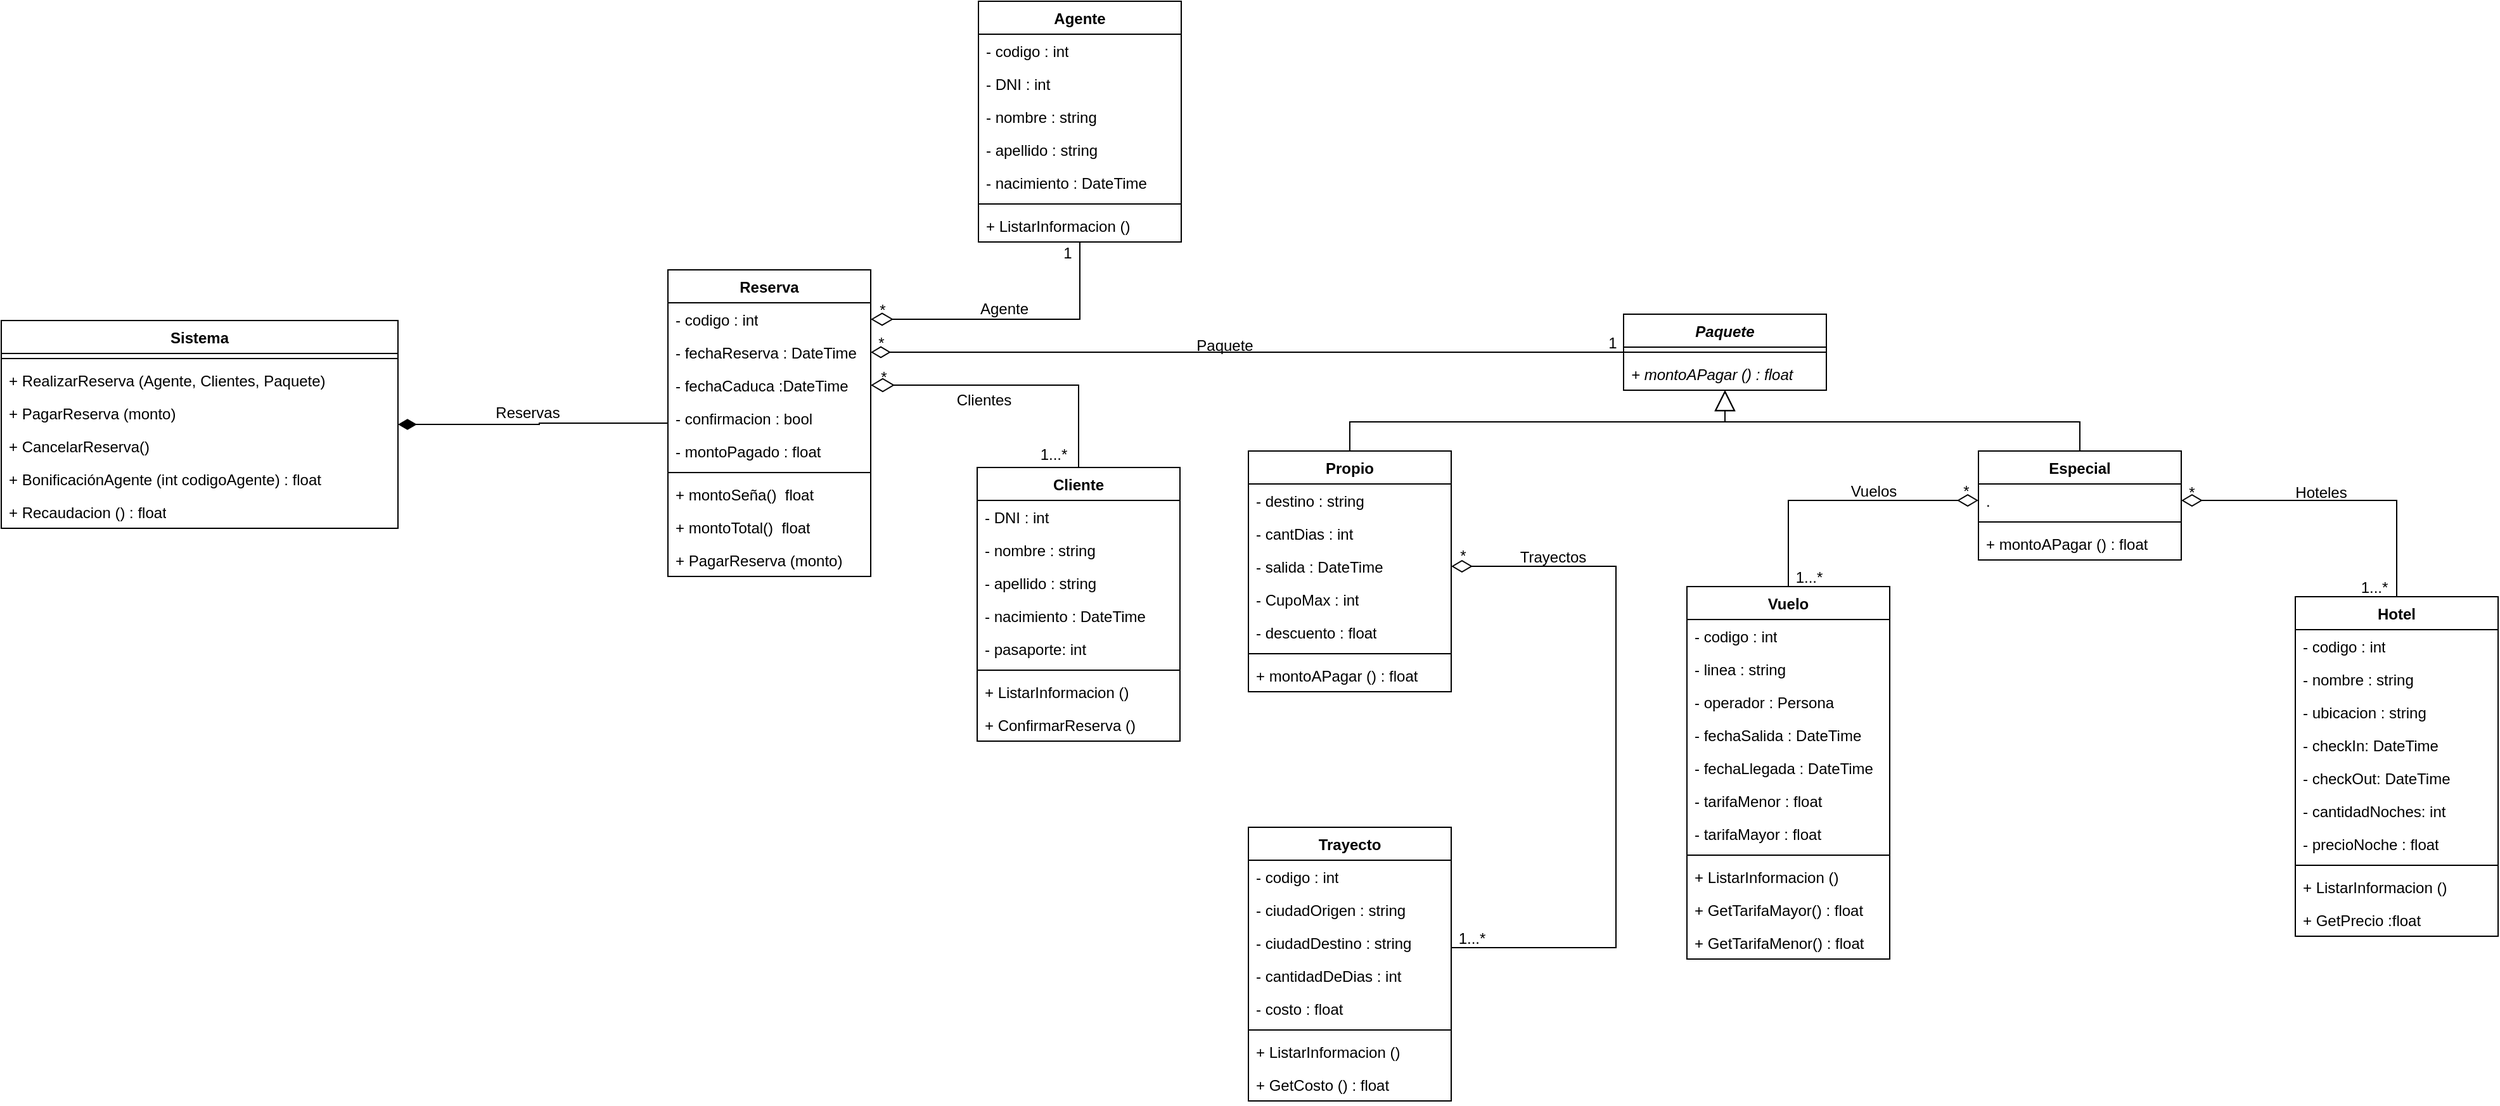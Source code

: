 <mxfile version="22.1.3" type="device">
  <diagram id="C5RBs43oDa-KdzZeNtuy" name="Page-1">
    <mxGraphModel dx="2306" dy="1499" grid="1" gridSize="10" guides="1" tooltips="1" connect="1" arrows="1" fold="1" page="1" pageScale="1" pageWidth="827" pageHeight="1169" math="0" shadow="0">
      <root>
        <mxCell id="WIyWlLk6GJQsqaUBKTNV-0" />
        <mxCell id="WIyWlLk6GJQsqaUBKTNV-1" parent="WIyWlLk6GJQsqaUBKTNV-0" />
        <mxCell id="ZArUKvTGSTp6H-v3MGU4-95" style="edgeStyle=orthogonalEdgeStyle;rounded=0;orthogonalLoop=1;jettySize=auto;html=1;endArrow=diamondThin;endFill=0;endSize=16;" edge="1" parent="WIyWlLk6GJQsqaUBKTNV-1" source="n1rpH-FLsGrh_rx_bgV1-5" target="ZArUKvTGSTp6H-v3MGU4-67">
          <mxGeometry relative="1" as="geometry" />
        </mxCell>
        <mxCell id="n1rpH-FLsGrh_rx_bgV1-5" value="Cliente" style="swimlane;fontStyle=1;align=center;verticalAlign=top;childLayout=stackLayout;horizontal=1;startSize=26;horizontalStack=0;resizeParent=1;resizeParentMax=0;resizeLast=0;collapsible=1;marginBottom=0;whiteSpace=wrap;html=1;" parent="WIyWlLk6GJQsqaUBKTNV-1" vertex="1">
          <mxGeometry x="-170" y="236" width="160" height="216" as="geometry" />
        </mxCell>
        <mxCell id="n1rpH-FLsGrh_rx_bgV1-6" value="- DNI : int" style="text;strokeColor=none;fillColor=none;align=left;verticalAlign=top;spacingLeft=4;spacingRight=4;overflow=hidden;rotatable=0;points=[[0,0.5],[1,0.5]];portConstraint=eastwest;whiteSpace=wrap;html=1;" parent="n1rpH-FLsGrh_rx_bgV1-5" vertex="1">
          <mxGeometry y="26" width="160" height="26" as="geometry" />
        </mxCell>
        <mxCell id="ZArUKvTGSTp6H-v3MGU4-33" value="- nombre : string" style="text;strokeColor=none;fillColor=none;align=left;verticalAlign=top;spacingLeft=4;spacingRight=4;overflow=hidden;rotatable=0;points=[[0,0.5],[1,0.5]];portConstraint=eastwest;whiteSpace=wrap;html=1;" vertex="1" parent="n1rpH-FLsGrh_rx_bgV1-5">
          <mxGeometry y="52" width="160" height="26" as="geometry" />
        </mxCell>
        <mxCell id="ZArUKvTGSTp6H-v3MGU4-32" value="- apellido : string" style="text;strokeColor=none;fillColor=none;align=left;verticalAlign=top;spacingLeft=4;spacingRight=4;overflow=hidden;rotatable=0;points=[[0,0.5],[1,0.5]];portConstraint=eastwest;whiteSpace=wrap;html=1;" vertex="1" parent="n1rpH-FLsGrh_rx_bgV1-5">
          <mxGeometry y="78" width="160" height="26" as="geometry" />
        </mxCell>
        <mxCell id="ZArUKvTGSTp6H-v3MGU4-34" value="- nacimiento : DateTime" style="text;strokeColor=none;fillColor=none;align=left;verticalAlign=top;spacingLeft=4;spacingRight=4;overflow=hidden;rotatable=0;points=[[0,0.5],[1,0.5]];portConstraint=eastwest;whiteSpace=wrap;html=1;" vertex="1" parent="n1rpH-FLsGrh_rx_bgV1-5">
          <mxGeometry y="104" width="160" height="26" as="geometry" />
        </mxCell>
        <mxCell id="ZArUKvTGSTp6H-v3MGU4-128" value="- pasaporte: int" style="text;strokeColor=none;fillColor=none;align=left;verticalAlign=top;spacingLeft=4;spacingRight=4;overflow=hidden;rotatable=0;points=[[0,0.5],[1,0.5]];portConstraint=eastwest;whiteSpace=wrap;html=1;" vertex="1" parent="n1rpH-FLsGrh_rx_bgV1-5">
          <mxGeometry y="130" width="160" height="26" as="geometry" />
        </mxCell>
        <mxCell id="n1rpH-FLsGrh_rx_bgV1-7" value="" style="line;strokeWidth=1;fillColor=none;align=left;verticalAlign=middle;spacingTop=-1;spacingLeft=3;spacingRight=3;rotatable=0;labelPosition=right;points=[];portConstraint=eastwest;strokeColor=inherit;" parent="n1rpH-FLsGrh_rx_bgV1-5" vertex="1">
          <mxGeometry y="156" width="160" height="8" as="geometry" />
        </mxCell>
        <mxCell id="ZArUKvTGSTp6H-v3MGU4-129" value="+ ListarInformacion ()" style="text;strokeColor=none;fillColor=none;align=left;verticalAlign=top;spacingLeft=4;spacingRight=4;overflow=hidden;rotatable=0;points=[[0,0.5],[1,0.5]];portConstraint=eastwest;whiteSpace=wrap;html=1;" vertex="1" parent="n1rpH-FLsGrh_rx_bgV1-5">
          <mxGeometry y="164" width="160" height="26" as="geometry" />
        </mxCell>
        <mxCell id="ZArUKvTGSTp6H-v3MGU4-124" value="+ ConfirmarReserva ()" style="text;strokeColor=none;fillColor=none;align=left;verticalAlign=top;spacingLeft=4;spacingRight=4;overflow=hidden;rotatable=0;points=[[0,0.5],[1,0.5]];portConstraint=eastwest;whiteSpace=wrap;html=1;" vertex="1" parent="n1rpH-FLsGrh_rx_bgV1-5">
          <mxGeometry y="190" width="160" height="26" as="geometry" />
        </mxCell>
        <mxCell id="ZArUKvTGSTp6H-v3MGU4-97" style="edgeStyle=orthogonalEdgeStyle;rounded=0;orthogonalLoop=1;jettySize=auto;html=1;endArrow=diamondThin;endFill=0;endSize=14;" edge="1" parent="WIyWlLk6GJQsqaUBKTNV-1" source="ZArUKvTGSTp6H-v3MGU4-0" target="ZArUKvTGSTp6H-v3MGU4-42">
          <mxGeometry relative="1" as="geometry">
            <Array as="points">
              <mxPoint x="334" y="615" />
              <mxPoint x="334" y="314" />
            </Array>
          </mxGeometry>
        </mxCell>
        <mxCell id="ZArUKvTGSTp6H-v3MGU4-0" value="Trayecto" style="swimlane;fontStyle=1;align=center;verticalAlign=top;childLayout=stackLayout;horizontal=1;startSize=26;horizontalStack=0;resizeParent=1;resizeParentMax=0;resizeLast=0;collapsible=1;marginBottom=0;whiteSpace=wrap;html=1;" vertex="1" parent="WIyWlLk6GJQsqaUBKTNV-1">
          <mxGeometry x="44" y="520" width="160" height="216" as="geometry" />
        </mxCell>
        <mxCell id="ZArUKvTGSTp6H-v3MGU4-1" value="- codigo : int" style="text;strokeColor=none;fillColor=none;align=left;verticalAlign=top;spacingLeft=4;spacingRight=4;overflow=hidden;rotatable=0;points=[[0,0.5],[1,0.5]];portConstraint=eastwest;whiteSpace=wrap;html=1;" vertex="1" parent="ZArUKvTGSTp6H-v3MGU4-0">
          <mxGeometry y="26" width="160" height="26" as="geometry" />
        </mxCell>
        <mxCell id="ZArUKvTGSTp6H-v3MGU4-4" value="- ciudadOrigen : string" style="text;strokeColor=none;fillColor=none;align=left;verticalAlign=top;spacingLeft=4;spacingRight=4;overflow=hidden;rotatable=0;points=[[0,0.5],[1,0.5]];portConstraint=eastwest;whiteSpace=wrap;html=1;" vertex="1" parent="ZArUKvTGSTp6H-v3MGU4-0">
          <mxGeometry y="52" width="160" height="26" as="geometry" />
        </mxCell>
        <mxCell id="ZArUKvTGSTp6H-v3MGU4-5" value="- ciudadDestino : string" style="text;strokeColor=none;fillColor=none;align=left;verticalAlign=top;spacingLeft=4;spacingRight=4;overflow=hidden;rotatable=0;points=[[0,0.5],[1,0.5]];portConstraint=eastwest;whiteSpace=wrap;html=1;" vertex="1" parent="ZArUKvTGSTp6H-v3MGU4-0">
          <mxGeometry y="78" width="160" height="26" as="geometry" />
        </mxCell>
        <mxCell id="ZArUKvTGSTp6H-v3MGU4-6" value="- cantidadDeDias : int" style="text;strokeColor=none;fillColor=none;align=left;verticalAlign=top;spacingLeft=4;spacingRight=4;overflow=hidden;rotatable=0;points=[[0,0.5],[1,0.5]];portConstraint=eastwest;whiteSpace=wrap;html=1;" vertex="1" parent="ZArUKvTGSTp6H-v3MGU4-0">
          <mxGeometry y="104" width="160" height="26" as="geometry" />
        </mxCell>
        <mxCell id="ZArUKvTGSTp6H-v3MGU4-7" value="- costo : float" style="text;strokeColor=none;fillColor=none;align=left;verticalAlign=top;spacingLeft=4;spacingRight=4;overflow=hidden;rotatable=0;points=[[0,0.5],[1,0.5]];portConstraint=eastwest;whiteSpace=wrap;html=1;" vertex="1" parent="ZArUKvTGSTp6H-v3MGU4-0">
          <mxGeometry y="130" width="160" height="26" as="geometry" />
        </mxCell>
        <mxCell id="ZArUKvTGSTp6H-v3MGU4-2" value="" style="line;strokeWidth=1;fillColor=none;align=left;verticalAlign=middle;spacingTop=-1;spacingLeft=3;spacingRight=3;rotatable=0;labelPosition=right;points=[];portConstraint=eastwest;strokeColor=inherit;" vertex="1" parent="ZArUKvTGSTp6H-v3MGU4-0">
          <mxGeometry y="156" width="160" height="8" as="geometry" />
        </mxCell>
        <mxCell id="ZArUKvTGSTp6H-v3MGU4-122" value="+ ListarInformacion ()" style="text;strokeColor=none;fillColor=none;align=left;verticalAlign=top;spacingLeft=4;spacingRight=4;overflow=hidden;rotatable=0;points=[[0,0.5],[1,0.5]];portConstraint=eastwest;whiteSpace=wrap;html=1;" vertex="1" parent="ZArUKvTGSTp6H-v3MGU4-0">
          <mxGeometry y="164" width="160" height="26" as="geometry" />
        </mxCell>
        <mxCell id="ZArUKvTGSTp6H-v3MGU4-123" value="+ GetCosto () : float" style="text;strokeColor=none;fillColor=none;align=left;verticalAlign=top;spacingLeft=4;spacingRight=4;overflow=hidden;rotatable=0;points=[[0,0.5],[1,0.5]];portConstraint=eastwest;whiteSpace=wrap;html=1;" vertex="1" parent="ZArUKvTGSTp6H-v3MGU4-0">
          <mxGeometry y="190" width="160" height="26" as="geometry" />
        </mxCell>
        <mxCell id="ZArUKvTGSTp6H-v3MGU4-98" style="edgeStyle=orthogonalEdgeStyle;rounded=0;orthogonalLoop=1;jettySize=auto;html=1;entryX=0;entryY=0.5;entryDx=0;entryDy=0;endArrow=diamondThin;endFill=0;endSize=14;" edge="1" parent="WIyWlLk6GJQsqaUBKTNV-1" source="ZArUKvTGSTp6H-v3MGU4-8" target="ZArUKvTGSTp6H-v3MGU4-48">
          <mxGeometry relative="1" as="geometry" />
        </mxCell>
        <mxCell id="ZArUKvTGSTp6H-v3MGU4-8" value="Vuelo" style="swimlane;fontStyle=1;align=center;verticalAlign=top;childLayout=stackLayout;horizontal=1;startSize=26;horizontalStack=0;resizeParent=1;resizeParentMax=0;resizeLast=0;collapsible=1;marginBottom=0;whiteSpace=wrap;html=1;" vertex="1" parent="WIyWlLk6GJQsqaUBKTNV-1">
          <mxGeometry x="390" y="330" width="160" height="294" as="geometry" />
        </mxCell>
        <mxCell id="ZArUKvTGSTp6H-v3MGU4-9" value="- codigo : int" style="text;strokeColor=none;fillColor=none;align=left;verticalAlign=top;spacingLeft=4;spacingRight=4;overflow=hidden;rotatable=0;points=[[0,0.5],[1,0.5]];portConstraint=eastwest;whiteSpace=wrap;html=1;" vertex="1" parent="ZArUKvTGSTp6H-v3MGU4-8">
          <mxGeometry y="26" width="160" height="26" as="geometry" />
        </mxCell>
        <mxCell id="ZArUKvTGSTp6H-v3MGU4-12" value="- linea : string" style="text;strokeColor=none;fillColor=none;align=left;verticalAlign=top;spacingLeft=4;spacingRight=4;overflow=hidden;rotatable=0;points=[[0,0.5],[1,0.5]];portConstraint=eastwest;whiteSpace=wrap;html=1;" vertex="1" parent="ZArUKvTGSTp6H-v3MGU4-8">
          <mxGeometry y="52" width="160" height="26" as="geometry" />
        </mxCell>
        <mxCell id="ZArUKvTGSTp6H-v3MGU4-13" value="- operador : Persona" style="text;strokeColor=none;fillColor=none;align=left;verticalAlign=top;spacingLeft=4;spacingRight=4;overflow=hidden;rotatable=0;points=[[0,0.5],[1,0.5]];portConstraint=eastwest;whiteSpace=wrap;html=1;" vertex="1" parent="ZArUKvTGSTp6H-v3MGU4-8">
          <mxGeometry y="78" width="160" height="26" as="geometry" />
        </mxCell>
        <mxCell id="ZArUKvTGSTp6H-v3MGU4-14" value="- fechaSalida : DateTime" style="text;strokeColor=none;fillColor=none;align=left;verticalAlign=top;spacingLeft=4;spacingRight=4;overflow=hidden;rotatable=0;points=[[0,0.5],[1,0.5]];portConstraint=eastwest;whiteSpace=wrap;html=1;" vertex="1" parent="ZArUKvTGSTp6H-v3MGU4-8">
          <mxGeometry y="104" width="160" height="26" as="geometry" />
        </mxCell>
        <mxCell id="ZArUKvTGSTp6H-v3MGU4-15" value="- fechaLlegada : DateTime" style="text;strokeColor=none;fillColor=none;align=left;verticalAlign=top;spacingLeft=4;spacingRight=4;overflow=hidden;rotatable=0;points=[[0,0.5],[1,0.5]];portConstraint=eastwest;whiteSpace=wrap;html=1;" vertex="1" parent="ZArUKvTGSTp6H-v3MGU4-8">
          <mxGeometry y="130" width="160" height="26" as="geometry" />
        </mxCell>
        <mxCell id="ZArUKvTGSTp6H-v3MGU4-16" value="- tarifaMenor : float" style="text;strokeColor=none;fillColor=none;align=left;verticalAlign=top;spacingLeft=4;spacingRight=4;overflow=hidden;rotatable=0;points=[[0,0.5],[1,0.5]];portConstraint=eastwest;whiteSpace=wrap;html=1;" vertex="1" parent="ZArUKvTGSTp6H-v3MGU4-8">
          <mxGeometry y="156" width="160" height="26" as="geometry" />
        </mxCell>
        <mxCell id="ZArUKvTGSTp6H-v3MGU4-17" value="- tarifaMayor : float" style="text;strokeColor=none;fillColor=none;align=left;verticalAlign=top;spacingLeft=4;spacingRight=4;overflow=hidden;rotatable=0;points=[[0,0.5],[1,0.5]];portConstraint=eastwest;whiteSpace=wrap;html=1;" vertex="1" parent="ZArUKvTGSTp6H-v3MGU4-8">
          <mxGeometry y="182" width="160" height="26" as="geometry" />
        </mxCell>
        <mxCell id="ZArUKvTGSTp6H-v3MGU4-10" value="" style="line;strokeWidth=1;fillColor=none;align=left;verticalAlign=middle;spacingTop=-1;spacingLeft=3;spacingRight=3;rotatable=0;labelPosition=right;points=[];portConstraint=eastwest;strokeColor=inherit;" vertex="1" parent="ZArUKvTGSTp6H-v3MGU4-8">
          <mxGeometry y="208" width="160" height="8" as="geometry" />
        </mxCell>
        <mxCell id="ZArUKvTGSTp6H-v3MGU4-119" value="+ ListarInformacion ()" style="text;strokeColor=none;fillColor=none;align=left;verticalAlign=top;spacingLeft=4;spacingRight=4;overflow=hidden;rotatable=0;points=[[0,0.5],[1,0.5]];portConstraint=eastwest;whiteSpace=wrap;html=1;" vertex="1" parent="ZArUKvTGSTp6H-v3MGU4-8">
          <mxGeometry y="216" width="160" height="26" as="geometry" />
        </mxCell>
        <mxCell id="ZArUKvTGSTp6H-v3MGU4-120" value="+ GetTarifaMayor() : float" style="text;strokeColor=none;fillColor=none;align=left;verticalAlign=top;spacingLeft=4;spacingRight=4;overflow=hidden;rotatable=0;points=[[0,0.5],[1,0.5]];portConstraint=eastwest;whiteSpace=wrap;html=1;" vertex="1" parent="ZArUKvTGSTp6H-v3MGU4-8">
          <mxGeometry y="242" width="160" height="26" as="geometry" />
        </mxCell>
        <mxCell id="ZArUKvTGSTp6H-v3MGU4-121" value="+ GetTarifaMenor() : float" style="text;strokeColor=none;fillColor=none;align=left;verticalAlign=top;spacingLeft=4;spacingRight=4;overflow=hidden;rotatable=0;points=[[0,0.5],[1,0.5]];portConstraint=eastwest;whiteSpace=wrap;html=1;" vertex="1" parent="ZArUKvTGSTp6H-v3MGU4-8">
          <mxGeometry y="268" width="160" height="26" as="geometry" />
        </mxCell>
        <mxCell id="ZArUKvTGSTp6H-v3MGU4-99" style="edgeStyle=orthogonalEdgeStyle;rounded=0;orthogonalLoop=1;jettySize=auto;html=1;endArrow=diamondThin;endFill=0;endSize=14;" edge="1" parent="WIyWlLk6GJQsqaUBKTNV-1" source="ZArUKvTGSTp6H-v3MGU4-18" target="ZArUKvTGSTp6H-v3MGU4-48">
          <mxGeometry relative="1" as="geometry" />
        </mxCell>
        <mxCell id="ZArUKvTGSTp6H-v3MGU4-18" value="Hotel" style="swimlane;fontStyle=1;align=center;verticalAlign=top;childLayout=stackLayout;horizontal=1;startSize=26;horizontalStack=0;resizeParent=1;resizeParentMax=0;resizeLast=0;collapsible=1;marginBottom=0;whiteSpace=wrap;html=1;" vertex="1" parent="WIyWlLk6GJQsqaUBKTNV-1">
          <mxGeometry x="870" y="338" width="160" height="268" as="geometry" />
        </mxCell>
        <mxCell id="ZArUKvTGSTp6H-v3MGU4-19" value="- codigo : int" style="text;strokeColor=none;fillColor=none;align=left;verticalAlign=top;spacingLeft=4;spacingRight=4;overflow=hidden;rotatable=0;points=[[0,0.5],[1,0.5]];portConstraint=eastwest;whiteSpace=wrap;html=1;" vertex="1" parent="ZArUKvTGSTp6H-v3MGU4-18">
          <mxGeometry y="26" width="160" height="26" as="geometry" />
        </mxCell>
        <mxCell id="ZArUKvTGSTp6H-v3MGU4-22" value="- nombre : string" style="text;strokeColor=none;fillColor=none;align=left;verticalAlign=top;spacingLeft=4;spacingRight=4;overflow=hidden;rotatable=0;points=[[0,0.5],[1,0.5]];portConstraint=eastwest;whiteSpace=wrap;html=1;" vertex="1" parent="ZArUKvTGSTp6H-v3MGU4-18">
          <mxGeometry y="52" width="160" height="26" as="geometry" />
        </mxCell>
        <mxCell id="ZArUKvTGSTp6H-v3MGU4-23" value="- ubicacion : string" style="text;strokeColor=none;fillColor=none;align=left;verticalAlign=top;spacingLeft=4;spacingRight=4;overflow=hidden;rotatable=0;points=[[0,0.5],[1,0.5]];portConstraint=eastwest;whiteSpace=wrap;html=1;" vertex="1" parent="ZArUKvTGSTp6H-v3MGU4-18">
          <mxGeometry y="78" width="160" height="26" as="geometry" />
        </mxCell>
        <mxCell id="ZArUKvTGSTp6H-v3MGU4-24" value="- checkIn: DateTime" style="text;strokeColor=none;fillColor=none;align=left;verticalAlign=top;spacingLeft=4;spacingRight=4;overflow=hidden;rotatable=0;points=[[0,0.5],[1,0.5]];portConstraint=eastwest;whiteSpace=wrap;html=1;" vertex="1" parent="ZArUKvTGSTp6H-v3MGU4-18">
          <mxGeometry y="104" width="160" height="26" as="geometry" />
        </mxCell>
        <mxCell id="ZArUKvTGSTp6H-v3MGU4-25" value="- checkOut: DateTime" style="text;strokeColor=none;fillColor=none;align=left;verticalAlign=top;spacingLeft=4;spacingRight=4;overflow=hidden;rotatable=0;points=[[0,0.5],[1,0.5]];portConstraint=eastwest;whiteSpace=wrap;html=1;" vertex="1" parent="ZArUKvTGSTp6H-v3MGU4-18">
          <mxGeometry y="130" width="160" height="26" as="geometry" />
        </mxCell>
        <mxCell id="ZArUKvTGSTp6H-v3MGU4-26" value="- cantidadNoches: int" style="text;strokeColor=none;fillColor=none;align=left;verticalAlign=top;spacingLeft=4;spacingRight=4;overflow=hidden;rotatable=0;points=[[0,0.5],[1,0.5]];portConstraint=eastwest;whiteSpace=wrap;html=1;" vertex="1" parent="ZArUKvTGSTp6H-v3MGU4-18">
          <mxGeometry y="156" width="160" height="26" as="geometry" />
        </mxCell>
        <mxCell id="ZArUKvTGSTp6H-v3MGU4-27" value="- precioNoche : float" style="text;strokeColor=none;fillColor=none;align=left;verticalAlign=top;spacingLeft=4;spacingRight=4;overflow=hidden;rotatable=0;points=[[0,0.5],[1,0.5]];portConstraint=eastwest;whiteSpace=wrap;html=1;" vertex="1" parent="ZArUKvTGSTp6H-v3MGU4-18">
          <mxGeometry y="182" width="160" height="26" as="geometry" />
        </mxCell>
        <mxCell id="ZArUKvTGSTp6H-v3MGU4-20" value="" style="line;strokeWidth=1;fillColor=none;align=left;verticalAlign=middle;spacingTop=-1;spacingLeft=3;spacingRight=3;rotatable=0;labelPosition=right;points=[];portConstraint=eastwest;strokeColor=inherit;" vertex="1" parent="ZArUKvTGSTp6H-v3MGU4-18">
          <mxGeometry y="208" width="160" height="8" as="geometry" />
        </mxCell>
        <mxCell id="ZArUKvTGSTp6H-v3MGU4-21" value="+ ListarInformacion ()" style="text;strokeColor=none;fillColor=none;align=left;verticalAlign=top;spacingLeft=4;spacingRight=4;overflow=hidden;rotatable=0;points=[[0,0.5],[1,0.5]];portConstraint=eastwest;whiteSpace=wrap;html=1;" vertex="1" parent="ZArUKvTGSTp6H-v3MGU4-18">
          <mxGeometry y="216" width="160" height="26" as="geometry" />
        </mxCell>
        <mxCell id="ZArUKvTGSTp6H-v3MGU4-118" value="+ GetPrecio :float" style="text;strokeColor=none;fillColor=none;align=left;verticalAlign=top;spacingLeft=4;spacingRight=4;overflow=hidden;rotatable=0;points=[[0,0.5],[1,0.5]];portConstraint=eastwest;whiteSpace=wrap;html=1;" vertex="1" parent="ZArUKvTGSTp6H-v3MGU4-18">
          <mxGeometry y="242" width="160" height="26" as="geometry" />
        </mxCell>
        <mxCell id="ZArUKvTGSTp6H-v3MGU4-96" style="edgeStyle=orthogonalEdgeStyle;rounded=0;orthogonalLoop=1;jettySize=auto;html=1;endArrow=diamondThin;endFill=0;endSize=13;" edge="1" parent="WIyWlLk6GJQsqaUBKTNV-1" source="ZArUKvTGSTp6H-v3MGU4-28" target="ZArUKvTGSTp6H-v3MGU4-65">
          <mxGeometry relative="1" as="geometry" />
        </mxCell>
        <mxCell id="ZArUKvTGSTp6H-v3MGU4-28" value="&lt;i&gt;Paquete&lt;/i&gt;" style="swimlane;fontStyle=1;align=center;verticalAlign=top;childLayout=stackLayout;horizontal=1;startSize=26;horizontalStack=0;resizeParent=1;resizeParentMax=0;resizeLast=0;collapsible=1;marginBottom=0;whiteSpace=wrap;html=1;" vertex="1" parent="WIyWlLk6GJQsqaUBKTNV-1">
          <mxGeometry x="340" y="115" width="160" height="60" as="geometry" />
        </mxCell>
        <mxCell id="ZArUKvTGSTp6H-v3MGU4-30" value="" style="line;strokeWidth=1;fillColor=none;align=left;verticalAlign=middle;spacingTop=-1;spacingLeft=3;spacingRight=3;rotatable=0;labelPosition=right;points=[];portConstraint=eastwest;strokeColor=inherit;" vertex="1" parent="ZArUKvTGSTp6H-v3MGU4-28">
          <mxGeometry y="26" width="160" height="8" as="geometry" />
        </mxCell>
        <mxCell id="ZArUKvTGSTp6H-v3MGU4-29" value="&lt;i&gt;+ montoAPagar () : float&lt;/i&gt;" style="text;strokeColor=none;fillColor=none;align=left;verticalAlign=top;spacingLeft=4;spacingRight=4;overflow=hidden;rotatable=0;points=[[0,0.5],[1,0.5]];portConstraint=eastwest;whiteSpace=wrap;html=1;" vertex="1" parent="ZArUKvTGSTp6H-v3MGU4-28">
          <mxGeometry y="34" width="160" height="26" as="geometry" />
        </mxCell>
        <mxCell id="ZArUKvTGSTp6H-v3MGU4-57" style="edgeStyle=orthogonalEdgeStyle;rounded=0;orthogonalLoop=1;jettySize=auto;html=1;endArrow=block;endFill=0;endSize=14;exitX=0.5;exitY=0;exitDx=0;exitDy=0;" edge="1" parent="WIyWlLk6GJQsqaUBKTNV-1" source="ZArUKvTGSTp6H-v3MGU4-36" target="ZArUKvTGSTp6H-v3MGU4-28">
          <mxGeometry relative="1" as="geometry">
            <Array as="points">
              <mxPoint x="124" y="200" />
              <mxPoint x="420" y="200" />
            </Array>
          </mxGeometry>
        </mxCell>
        <mxCell id="ZArUKvTGSTp6H-v3MGU4-36" value="Propio" style="swimlane;fontStyle=1;align=center;verticalAlign=top;childLayout=stackLayout;horizontal=1;startSize=26;horizontalStack=0;resizeParent=1;resizeParentMax=0;resizeLast=0;collapsible=1;marginBottom=0;whiteSpace=wrap;html=1;" vertex="1" parent="WIyWlLk6GJQsqaUBKTNV-1">
          <mxGeometry x="44" y="223" width="160" height="190" as="geometry" />
        </mxCell>
        <mxCell id="ZArUKvTGSTp6H-v3MGU4-37" value="- destino : string" style="text;strokeColor=none;fillColor=none;align=left;verticalAlign=top;spacingLeft=4;spacingRight=4;overflow=hidden;rotatable=0;points=[[0,0.5],[1,0.5]];portConstraint=eastwest;whiteSpace=wrap;html=1;" vertex="1" parent="ZArUKvTGSTp6H-v3MGU4-36">
          <mxGeometry y="26" width="160" height="26" as="geometry" />
        </mxCell>
        <mxCell id="ZArUKvTGSTp6H-v3MGU4-41" value="- cantDias : int" style="text;strokeColor=none;fillColor=none;align=left;verticalAlign=top;spacingLeft=4;spacingRight=4;overflow=hidden;rotatable=0;points=[[0,0.5],[1,0.5]];portConstraint=eastwest;whiteSpace=wrap;html=1;" vertex="1" parent="ZArUKvTGSTp6H-v3MGU4-36">
          <mxGeometry y="52" width="160" height="26" as="geometry" />
        </mxCell>
        <mxCell id="ZArUKvTGSTp6H-v3MGU4-42" value="- salida : DateTime" style="text;strokeColor=none;fillColor=none;align=left;verticalAlign=top;spacingLeft=4;spacingRight=4;overflow=hidden;rotatable=0;points=[[0,0.5],[1,0.5]];portConstraint=eastwest;whiteSpace=wrap;html=1;" vertex="1" parent="ZArUKvTGSTp6H-v3MGU4-36">
          <mxGeometry y="78" width="160" height="26" as="geometry" />
        </mxCell>
        <mxCell id="ZArUKvTGSTp6H-v3MGU4-43" value="- CupoMax : int" style="text;strokeColor=none;fillColor=none;align=left;verticalAlign=top;spacingLeft=4;spacingRight=4;overflow=hidden;rotatable=0;points=[[0,0.5],[1,0.5]];portConstraint=eastwest;whiteSpace=wrap;html=1;" vertex="1" parent="ZArUKvTGSTp6H-v3MGU4-36">
          <mxGeometry y="104" width="160" height="26" as="geometry" />
        </mxCell>
        <mxCell id="ZArUKvTGSTp6H-v3MGU4-44" value="- descuento : float" style="text;strokeColor=none;fillColor=none;align=left;verticalAlign=top;spacingLeft=4;spacingRight=4;overflow=hidden;rotatable=0;points=[[0,0.5],[1,0.5]];portConstraint=eastwest;whiteSpace=wrap;html=1;" vertex="1" parent="ZArUKvTGSTp6H-v3MGU4-36">
          <mxGeometry y="130" width="160" height="26" as="geometry" />
        </mxCell>
        <mxCell id="ZArUKvTGSTp6H-v3MGU4-38" value="" style="line;strokeWidth=1;fillColor=none;align=left;verticalAlign=middle;spacingTop=-1;spacingLeft=3;spacingRight=3;rotatable=0;labelPosition=right;points=[];portConstraint=eastwest;strokeColor=inherit;" vertex="1" parent="ZArUKvTGSTp6H-v3MGU4-36">
          <mxGeometry y="156" width="160" height="8" as="geometry" />
        </mxCell>
        <mxCell id="ZArUKvTGSTp6H-v3MGU4-46" value="+ montoAPagar () : float" style="text;strokeColor=none;fillColor=none;align=left;verticalAlign=top;spacingLeft=4;spacingRight=4;overflow=hidden;rotatable=0;points=[[0,0.5],[1,0.5]];portConstraint=eastwest;whiteSpace=wrap;html=1;" vertex="1" parent="ZArUKvTGSTp6H-v3MGU4-36">
          <mxGeometry y="164" width="160" height="26" as="geometry" />
        </mxCell>
        <mxCell id="ZArUKvTGSTp6H-v3MGU4-58" style="edgeStyle=orthogonalEdgeStyle;rounded=0;orthogonalLoop=1;jettySize=auto;html=1;endArrow=block;endFill=0;endSize=14;" edge="1" parent="WIyWlLk6GJQsqaUBKTNV-1" source="ZArUKvTGSTp6H-v3MGU4-47" target="ZArUKvTGSTp6H-v3MGU4-28">
          <mxGeometry relative="1" as="geometry">
            <Array as="points">
              <mxPoint x="700" y="200" />
              <mxPoint x="420" y="200" />
            </Array>
          </mxGeometry>
        </mxCell>
        <mxCell id="ZArUKvTGSTp6H-v3MGU4-47" value="Especial" style="swimlane;fontStyle=1;align=center;verticalAlign=top;childLayout=stackLayout;horizontal=1;startSize=26;horizontalStack=0;resizeParent=1;resizeParentMax=0;resizeLast=0;collapsible=1;marginBottom=0;whiteSpace=wrap;html=1;" vertex="1" parent="WIyWlLk6GJQsqaUBKTNV-1">
          <mxGeometry x="620" y="223" width="160" height="86" as="geometry" />
        </mxCell>
        <mxCell id="ZArUKvTGSTp6H-v3MGU4-48" value="." style="text;strokeColor=none;fillColor=none;align=left;verticalAlign=top;spacingLeft=4;spacingRight=4;overflow=hidden;rotatable=0;points=[[0,0.5],[1,0.5]];portConstraint=eastwest;whiteSpace=wrap;html=1;" vertex="1" parent="ZArUKvTGSTp6H-v3MGU4-47">
          <mxGeometry y="26" width="160" height="26" as="geometry" />
        </mxCell>
        <mxCell id="ZArUKvTGSTp6H-v3MGU4-54" value="" style="line;strokeWidth=1;fillColor=none;align=left;verticalAlign=middle;spacingTop=-1;spacingLeft=3;spacingRight=3;rotatable=0;labelPosition=right;points=[];portConstraint=eastwest;strokeColor=inherit;" vertex="1" parent="ZArUKvTGSTp6H-v3MGU4-47">
          <mxGeometry y="52" width="160" height="8" as="geometry" />
        </mxCell>
        <mxCell id="ZArUKvTGSTp6H-v3MGU4-55" value="+ montoAPagar () : float" style="text;strokeColor=none;fillColor=none;align=left;verticalAlign=top;spacingLeft=4;spacingRight=4;overflow=hidden;rotatable=0;points=[[0,0.5],[1,0.5]];portConstraint=eastwest;whiteSpace=wrap;html=1;" vertex="1" parent="ZArUKvTGSTp6H-v3MGU4-47">
          <mxGeometry y="60" width="160" height="26" as="geometry" />
        </mxCell>
        <mxCell id="ZArUKvTGSTp6H-v3MGU4-84" style="edgeStyle=orthogonalEdgeStyle;rounded=0;orthogonalLoop=1;jettySize=auto;html=1;endArrow=diamondThin;endFill=1;endSize=12;startSize=21;" edge="1" parent="WIyWlLk6GJQsqaUBKTNV-1" source="ZArUKvTGSTp6H-v3MGU4-59" target="ZArUKvTGSTp6H-v3MGU4-69">
          <mxGeometry relative="1" as="geometry" />
        </mxCell>
        <mxCell id="ZArUKvTGSTp6H-v3MGU4-59" value="Reserva" style="swimlane;fontStyle=1;align=center;verticalAlign=top;childLayout=stackLayout;horizontal=1;startSize=26;horizontalStack=0;resizeParent=1;resizeParentMax=0;resizeLast=0;collapsible=1;marginBottom=0;whiteSpace=wrap;html=1;" vertex="1" parent="WIyWlLk6GJQsqaUBKTNV-1">
          <mxGeometry x="-414" y="80" width="160" height="242" as="geometry" />
        </mxCell>
        <mxCell id="ZArUKvTGSTp6H-v3MGU4-60" value="- codigo : int" style="text;strokeColor=none;fillColor=none;align=left;verticalAlign=top;spacingLeft=4;spacingRight=4;overflow=hidden;rotatable=0;points=[[0,0.5],[1,0.5]];portConstraint=eastwest;whiteSpace=wrap;html=1;" vertex="1" parent="ZArUKvTGSTp6H-v3MGU4-59">
          <mxGeometry y="26" width="160" height="26" as="geometry" />
        </mxCell>
        <mxCell id="ZArUKvTGSTp6H-v3MGU4-65" value="- fechaReserva : DateTime" style="text;strokeColor=none;fillColor=none;align=left;verticalAlign=top;spacingLeft=4;spacingRight=4;overflow=hidden;rotatable=0;points=[[0,0.5],[1,0.5]];portConstraint=eastwest;whiteSpace=wrap;html=1;" vertex="1" parent="ZArUKvTGSTp6H-v3MGU4-59">
          <mxGeometry y="52" width="160" height="26" as="geometry" />
        </mxCell>
        <mxCell id="ZArUKvTGSTp6H-v3MGU4-67" value="- fechaCaduca :DateTime" style="text;strokeColor=none;fillColor=none;align=left;verticalAlign=top;spacingLeft=4;spacingRight=4;overflow=hidden;rotatable=0;points=[[0,0.5],[1,0.5]];portConstraint=eastwest;whiteSpace=wrap;html=1;" vertex="1" parent="ZArUKvTGSTp6H-v3MGU4-59">
          <mxGeometry y="78" width="160" height="26" as="geometry" />
        </mxCell>
        <mxCell id="ZArUKvTGSTp6H-v3MGU4-130" value="- confirmacion : bool" style="text;strokeColor=none;fillColor=none;align=left;verticalAlign=top;spacingLeft=4;spacingRight=4;overflow=hidden;rotatable=0;points=[[0,0.5],[1,0.5]];portConstraint=eastwest;whiteSpace=wrap;html=1;" vertex="1" parent="ZArUKvTGSTp6H-v3MGU4-59">
          <mxGeometry y="104" width="160" height="26" as="geometry" />
        </mxCell>
        <mxCell id="ZArUKvTGSTp6H-v3MGU4-35" value="- montoPagado : float" style="text;strokeColor=none;fillColor=none;align=left;verticalAlign=top;spacingLeft=4;spacingRight=4;overflow=hidden;rotatable=0;points=[[0,0.5],[1,0.5]];portConstraint=eastwest;whiteSpace=wrap;html=1;" vertex="1" parent="ZArUKvTGSTp6H-v3MGU4-59">
          <mxGeometry y="130" width="160" height="26" as="geometry" />
        </mxCell>
        <mxCell id="ZArUKvTGSTp6H-v3MGU4-61" value="" style="line;strokeWidth=1;fillColor=none;align=left;verticalAlign=middle;spacingTop=-1;spacingLeft=3;spacingRight=3;rotatable=0;labelPosition=right;points=[];portConstraint=eastwest;strokeColor=inherit;" vertex="1" parent="ZArUKvTGSTp6H-v3MGU4-59">
          <mxGeometry y="156" width="160" height="8" as="geometry" />
        </mxCell>
        <mxCell id="ZArUKvTGSTp6H-v3MGU4-127" value="+ montoSeña()&amp;nbsp; float" style="text;strokeColor=none;fillColor=none;align=left;verticalAlign=top;spacingLeft=4;spacingRight=4;overflow=hidden;rotatable=0;points=[[0,0.5],[1,0.5]];portConstraint=eastwest;whiteSpace=wrap;html=1;" vertex="1" parent="ZArUKvTGSTp6H-v3MGU4-59">
          <mxGeometry y="164" width="160" height="26" as="geometry" />
        </mxCell>
        <mxCell id="ZArUKvTGSTp6H-v3MGU4-131" value="+ montoTotal()&amp;nbsp; float" style="text;strokeColor=none;fillColor=none;align=left;verticalAlign=top;spacingLeft=4;spacingRight=4;overflow=hidden;rotatable=0;points=[[0,0.5],[1,0.5]];portConstraint=eastwest;whiteSpace=wrap;html=1;" vertex="1" parent="ZArUKvTGSTp6H-v3MGU4-59">
          <mxGeometry y="190" width="160" height="26" as="geometry" />
        </mxCell>
        <mxCell id="ZArUKvTGSTp6H-v3MGU4-132" value="+ PagarReserva (monto)&amp;nbsp;" style="text;strokeColor=none;fillColor=none;align=left;verticalAlign=top;spacingLeft=4;spacingRight=4;overflow=hidden;rotatable=0;points=[[0,0.5],[1,0.5]];portConstraint=eastwest;whiteSpace=wrap;html=1;" vertex="1" parent="ZArUKvTGSTp6H-v3MGU4-59">
          <mxGeometry y="216" width="160" height="26" as="geometry" />
        </mxCell>
        <mxCell id="ZArUKvTGSTp6H-v3MGU4-69" value="Sistema" style="swimlane;fontStyle=1;align=center;verticalAlign=top;childLayout=stackLayout;horizontal=1;startSize=26;horizontalStack=0;resizeParent=1;resizeParentMax=0;resizeLast=0;collapsible=1;marginBottom=0;whiteSpace=wrap;html=1;" vertex="1" parent="WIyWlLk6GJQsqaUBKTNV-1">
          <mxGeometry x="-940" y="120" width="313" height="164" as="geometry" />
        </mxCell>
        <mxCell id="ZArUKvTGSTp6H-v3MGU4-71" value="" style="line;strokeWidth=1;fillColor=none;align=left;verticalAlign=middle;spacingTop=-1;spacingLeft=3;spacingRight=3;rotatable=0;labelPosition=right;points=[];portConstraint=eastwest;strokeColor=inherit;" vertex="1" parent="ZArUKvTGSTp6H-v3MGU4-69">
          <mxGeometry y="26" width="313" height="8" as="geometry" />
        </mxCell>
        <mxCell id="ZArUKvTGSTp6H-v3MGU4-72" value="+ RealizarReserva (Agente, Clientes, Paquete)" style="text;strokeColor=none;fillColor=none;align=left;verticalAlign=top;spacingLeft=4;spacingRight=4;overflow=hidden;rotatable=0;points=[[0,0.5],[1,0.5]];portConstraint=eastwest;whiteSpace=wrap;html=1;" vertex="1" parent="ZArUKvTGSTp6H-v3MGU4-69">
          <mxGeometry y="34" width="313" height="26" as="geometry" />
        </mxCell>
        <mxCell id="ZArUKvTGSTp6H-v3MGU4-74" value="+ PagarReserva (monto)" style="text;strokeColor=none;fillColor=none;align=left;verticalAlign=top;spacingLeft=4;spacingRight=4;overflow=hidden;rotatable=0;points=[[0,0.5],[1,0.5]];portConstraint=eastwest;whiteSpace=wrap;html=1;" vertex="1" parent="ZArUKvTGSTp6H-v3MGU4-69">
          <mxGeometry y="60" width="313" height="26" as="geometry" />
        </mxCell>
        <mxCell id="ZArUKvTGSTp6H-v3MGU4-134" value="+ CancelarReserva()" style="text;strokeColor=none;fillColor=none;align=left;verticalAlign=top;spacingLeft=4;spacingRight=4;overflow=hidden;rotatable=0;points=[[0,0.5],[1,0.5]];portConstraint=eastwest;whiteSpace=wrap;html=1;" vertex="1" parent="ZArUKvTGSTp6H-v3MGU4-69">
          <mxGeometry y="86" width="313" height="26" as="geometry" />
        </mxCell>
        <mxCell id="ZArUKvTGSTp6H-v3MGU4-75" value="+ BonificaciónAgente (int codigoAgente) : float" style="text;strokeColor=none;fillColor=none;align=left;verticalAlign=top;spacingLeft=4;spacingRight=4;overflow=hidden;rotatable=0;points=[[0,0.5],[1,0.5]];portConstraint=eastwest;whiteSpace=wrap;html=1;" vertex="1" parent="ZArUKvTGSTp6H-v3MGU4-69">
          <mxGeometry y="112" width="313" height="26" as="geometry" />
        </mxCell>
        <mxCell id="ZArUKvTGSTp6H-v3MGU4-136" value="+ Recaudacion () : float" style="text;strokeColor=none;fillColor=none;align=left;verticalAlign=top;spacingLeft=4;spacingRight=4;overflow=hidden;rotatable=0;points=[[0,0.5],[1,0.5]];portConstraint=eastwest;whiteSpace=wrap;html=1;" vertex="1" parent="ZArUKvTGSTp6H-v3MGU4-69">
          <mxGeometry y="138" width="313" height="26" as="geometry" />
        </mxCell>
        <mxCell id="ZArUKvTGSTp6H-v3MGU4-94" style="edgeStyle=orthogonalEdgeStyle;rounded=0;orthogonalLoop=1;jettySize=auto;html=1;entryX=1;entryY=0.5;entryDx=0;entryDy=0;endArrow=diamondThin;endFill=0;endSize=15;" edge="1" parent="WIyWlLk6GJQsqaUBKTNV-1" source="ZArUKvTGSTp6H-v3MGU4-76" target="ZArUKvTGSTp6H-v3MGU4-60">
          <mxGeometry relative="1" as="geometry" />
        </mxCell>
        <mxCell id="ZArUKvTGSTp6H-v3MGU4-76" value="Agente" style="swimlane;fontStyle=1;align=center;verticalAlign=top;childLayout=stackLayout;horizontal=1;startSize=26;horizontalStack=0;resizeParent=1;resizeParentMax=0;resizeLast=0;collapsible=1;marginBottom=0;whiteSpace=wrap;html=1;" vertex="1" parent="WIyWlLk6GJQsqaUBKTNV-1">
          <mxGeometry x="-169" y="-132" width="160" height="190" as="geometry" />
        </mxCell>
        <mxCell id="ZArUKvTGSTp6H-v3MGU4-135" value="- codigo : int" style="text;strokeColor=none;fillColor=none;align=left;verticalAlign=top;spacingLeft=4;spacingRight=4;overflow=hidden;rotatable=0;points=[[0,0.5],[1,0.5]];portConstraint=eastwest;whiteSpace=wrap;html=1;" vertex="1" parent="ZArUKvTGSTp6H-v3MGU4-76">
          <mxGeometry y="26" width="160" height="26" as="geometry" />
        </mxCell>
        <mxCell id="ZArUKvTGSTp6H-v3MGU4-77" value="- DNI : int" style="text;strokeColor=none;fillColor=none;align=left;verticalAlign=top;spacingLeft=4;spacingRight=4;overflow=hidden;rotatable=0;points=[[0,0.5],[1,0.5]];portConstraint=eastwest;whiteSpace=wrap;html=1;" vertex="1" parent="ZArUKvTGSTp6H-v3MGU4-76">
          <mxGeometry y="52" width="160" height="26" as="geometry" />
        </mxCell>
        <mxCell id="ZArUKvTGSTp6H-v3MGU4-78" value="- nombre : string" style="text;strokeColor=none;fillColor=none;align=left;verticalAlign=top;spacingLeft=4;spacingRight=4;overflow=hidden;rotatable=0;points=[[0,0.5],[1,0.5]];portConstraint=eastwest;whiteSpace=wrap;html=1;" vertex="1" parent="ZArUKvTGSTp6H-v3MGU4-76">
          <mxGeometry y="78" width="160" height="26" as="geometry" />
        </mxCell>
        <mxCell id="ZArUKvTGSTp6H-v3MGU4-79" value="- apellido : string" style="text;strokeColor=none;fillColor=none;align=left;verticalAlign=top;spacingLeft=4;spacingRight=4;overflow=hidden;rotatable=0;points=[[0,0.5],[1,0.5]];portConstraint=eastwest;whiteSpace=wrap;html=1;" vertex="1" parent="ZArUKvTGSTp6H-v3MGU4-76">
          <mxGeometry y="104" width="160" height="26" as="geometry" />
        </mxCell>
        <mxCell id="ZArUKvTGSTp6H-v3MGU4-80" value="- nacimiento : DateTime" style="text;strokeColor=none;fillColor=none;align=left;verticalAlign=top;spacingLeft=4;spacingRight=4;overflow=hidden;rotatable=0;points=[[0,0.5],[1,0.5]];portConstraint=eastwest;whiteSpace=wrap;html=1;" vertex="1" parent="ZArUKvTGSTp6H-v3MGU4-76">
          <mxGeometry y="130" width="160" height="26" as="geometry" />
        </mxCell>
        <mxCell id="ZArUKvTGSTp6H-v3MGU4-82" value="" style="line;strokeWidth=1;fillColor=none;align=left;verticalAlign=middle;spacingTop=-1;spacingLeft=3;spacingRight=3;rotatable=0;labelPosition=right;points=[];portConstraint=eastwest;strokeColor=inherit;" vertex="1" parent="ZArUKvTGSTp6H-v3MGU4-76">
          <mxGeometry y="156" width="160" height="8" as="geometry" />
        </mxCell>
        <mxCell id="ZArUKvTGSTp6H-v3MGU4-125" value="+ ListarInformacion ()" style="text;strokeColor=none;fillColor=none;align=left;verticalAlign=top;spacingLeft=4;spacingRight=4;overflow=hidden;rotatable=0;points=[[0,0.5],[1,0.5]];portConstraint=eastwest;whiteSpace=wrap;html=1;" vertex="1" parent="ZArUKvTGSTp6H-v3MGU4-76">
          <mxGeometry y="164" width="160" height="26" as="geometry" />
        </mxCell>
        <mxCell id="ZArUKvTGSTp6H-v3MGU4-100" value="Clientes" style="text;html=1;align=center;verticalAlign=middle;resizable=0;points=[];autosize=1;strokeColor=none;fillColor=none;" vertex="1" parent="WIyWlLk6GJQsqaUBKTNV-1">
          <mxGeometry x="-200" y="168" width="70" height="30" as="geometry" />
        </mxCell>
        <mxCell id="ZArUKvTGSTp6H-v3MGU4-101" value="1...*" style="text;html=1;align=center;verticalAlign=middle;resizable=0;points=[];autosize=1;strokeColor=none;fillColor=none;" vertex="1" parent="WIyWlLk6GJQsqaUBKTNV-1">
          <mxGeometry x="-130" y="211" width="40" height="30" as="geometry" />
        </mxCell>
        <mxCell id="ZArUKvTGSTp6H-v3MGU4-102" value="*" style="text;html=1;align=center;verticalAlign=middle;resizable=0;points=[];autosize=1;strokeColor=none;fillColor=none;" vertex="1" parent="WIyWlLk6GJQsqaUBKTNV-1">
          <mxGeometry x="-259" y="150" width="30" height="30" as="geometry" />
        </mxCell>
        <mxCell id="ZArUKvTGSTp6H-v3MGU4-103" value="1" style="text;html=1;align=center;verticalAlign=middle;resizable=0;points=[];autosize=1;strokeColor=none;fillColor=none;" vertex="1" parent="WIyWlLk6GJQsqaUBKTNV-1">
          <mxGeometry x="-114" y="52" width="30" height="30" as="geometry" />
        </mxCell>
        <mxCell id="ZArUKvTGSTp6H-v3MGU4-104" value="*" style="text;html=1;align=center;verticalAlign=middle;resizable=0;points=[];autosize=1;strokeColor=none;fillColor=none;" vertex="1" parent="WIyWlLk6GJQsqaUBKTNV-1">
          <mxGeometry x="-260" y="97" width="30" height="30" as="geometry" />
        </mxCell>
        <mxCell id="ZArUKvTGSTp6H-v3MGU4-105" value="Agente" style="text;html=1;align=center;verticalAlign=middle;resizable=0;points=[];autosize=1;strokeColor=none;fillColor=none;" vertex="1" parent="WIyWlLk6GJQsqaUBKTNV-1">
          <mxGeometry x="-179" y="96" width="60" height="30" as="geometry" />
        </mxCell>
        <mxCell id="ZArUKvTGSTp6H-v3MGU4-106" value="Paquete" style="text;html=1;align=center;verticalAlign=middle;resizable=0;points=[];autosize=1;strokeColor=none;fillColor=none;" vertex="1" parent="WIyWlLk6GJQsqaUBKTNV-1">
          <mxGeometry x="-10" y="125" width="70" height="30" as="geometry" />
        </mxCell>
        <mxCell id="ZArUKvTGSTp6H-v3MGU4-107" value="*" style="text;html=1;align=center;verticalAlign=middle;resizable=0;points=[];autosize=1;strokeColor=none;fillColor=none;" vertex="1" parent="WIyWlLk6GJQsqaUBKTNV-1">
          <mxGeometry x="-261" y="123" width="30" height="30" as="geometry" />
        </mxCell>
        <mxCell id="ZArUKvTGSTp6H-v3MGU4-108" value="1" style="text;html=1;align=center;verticalAlign=middle;resizable=0;points=[];autosize=1;strokeColor=none;fillColor=none;" vertex="1" parent="WIyWlLk6GJQsqaUBKTNV-1">
          <mxGeometry x="316" y="123" width="30" height="30" as="geometry" />
        </mxCell>
        <mxCell id="ZArUKvTGSTp6H-v3MGU4-109" value="*" style="text;html=1;align=center;verticalAlign=middle;resizable=0;points=[];autosize=1;strokeColor=none;fillColor=none;" vertex="1" parent="WIyWlLk6GJQsqaUBKTNV-1">
          <mxGeometry x="198" y="291" width="30" height="30" as="geometry" />
        </mxCell>
        <mxCell id="ZArUKvTGSTp6H-v3MGU4-110" value="1...*" style="text;html=1;align=center;verticalAlign=middle;resizable=0;points=[];autosize=1;strokeColor=none;fillColor=none;" vertex="1" parent="WIyWlLk6GJQsqaUBKTNV-1">
          <mxGeometry x="200" y="593" width="40" height="30" as="geometry" />
        </mxCell>
        <mxCell id="ZArUKvTGSTp6H-v3MGU4-111" value="Trayectos" style="text;html=1;align=center;verticalAlign=middle;resizable=0;points=[];autosize=1;strokeColor=none;fillColor=none;" vertex="1" parent="WIyWlLk6GJQsqaUBKTNV-1">
          <mxGeometry x="244" y="292" width="80" height="30" as="geometry" />
        </mxCell>
        <mxCell id="ZArUKvTGSTp6H-v3MGU4-112" value="1...*" style="text;html=1;align=center;verticalAlign=middle;resizable=0;points=[];autosize=1;strokeColor=none;fillColor=none;" vertex="1" parent="WIyWlLk6GJQsqaUBKTNV-1">
          <mxGeometry x="466" y="308" width="40" height="30" as="geometry" />
        </mxCell>
        <mxCell id="ZArUKvTGSTp6H-v3MGU4-113" value="*" style="text;html=1;align=center;verticalAlign=middle;resizable=0;points=[];autosize=1;strokeColor=none;fillColor=none;" vertex="1" parent="WIyWlLk6GJQsqaUBKTNV-1">
          <mxGeometry x="595" y="240" width="30" height="30" as="geometry" />
        </mxCell>
        <mxCell id="ZArUKvTGSTp6H-v3MGU4-114" value="*" style="text;html=1;align=center;verticalAlign=middle;resizable=0;points=[];autosize=1;strokeColor=none;fillColor=none;" vertex="1" parent="WIyWlLk6GJQsqaUBKTNV-1">
          <mxGeometry x="773" y="241" width="30" height="30" as="geometry" />
        </mxCell>
        <mxCell id="ZArUKvTGSTp6H-v3MGU4-115" value="1...*" style="text;html=1;align=center;verticalAlign=middle;resizable=0;points=[];autosize=1;strokeColor=none;fillColor=none;" vertex="1" parent="WIyWlLk6GJQsqaUBKTNV-1">
          <mxGeometry x="912" y="316" width="40" height="30" as="geometry" />
        </mxCell>
        <mxCell id="ZArUKvTGSTp6H-v3MGU4-116" value="Hoteles" style="text;html=1;align=center;verticalAlign=middle;resizable=0;points=[];autosize=1;strokeColor=none;fillColor=none;" vertex="1" parent="WIyWlLk6GJQsqaUBKTNV-1">
          <mxGeometry x="860" y="241" width="60" height="30" as="geometry" />
        </mxCell>
        <mxCell id="ZArUKvTGSTp6H-v3MGU4-117" value="Vuelos" style="text;html=1;align=center;verticalAlign=middle;resizable=0;points=[];autosize=1;strokeColor=none;fillColor=none;" vertex="1" parent="WIyWlLk6GJQsqaUBKTNV-1">
          <mxGeometry x="507" y="240" width="60" height="30" as="geometry" />
        </mxCell>
        <mxCell id="ZArUKvTGSTp6H-v3MGU4-133" value="Reservas" style="text;html=1;align=center;verticalAlign=middle;resizable=0;points=[];autosize=1;strokeColor=none;fillColor=none;" vertex="1" parent="WIyWlLk6GJQsqaUBKTNV-1">
          <mxGeometry x="-560" y="178" width="70" height="30" as="geometry" />
        </mxCell>
      </root>
    </mxGraphModel>
  </diagram>
</mxfile>
